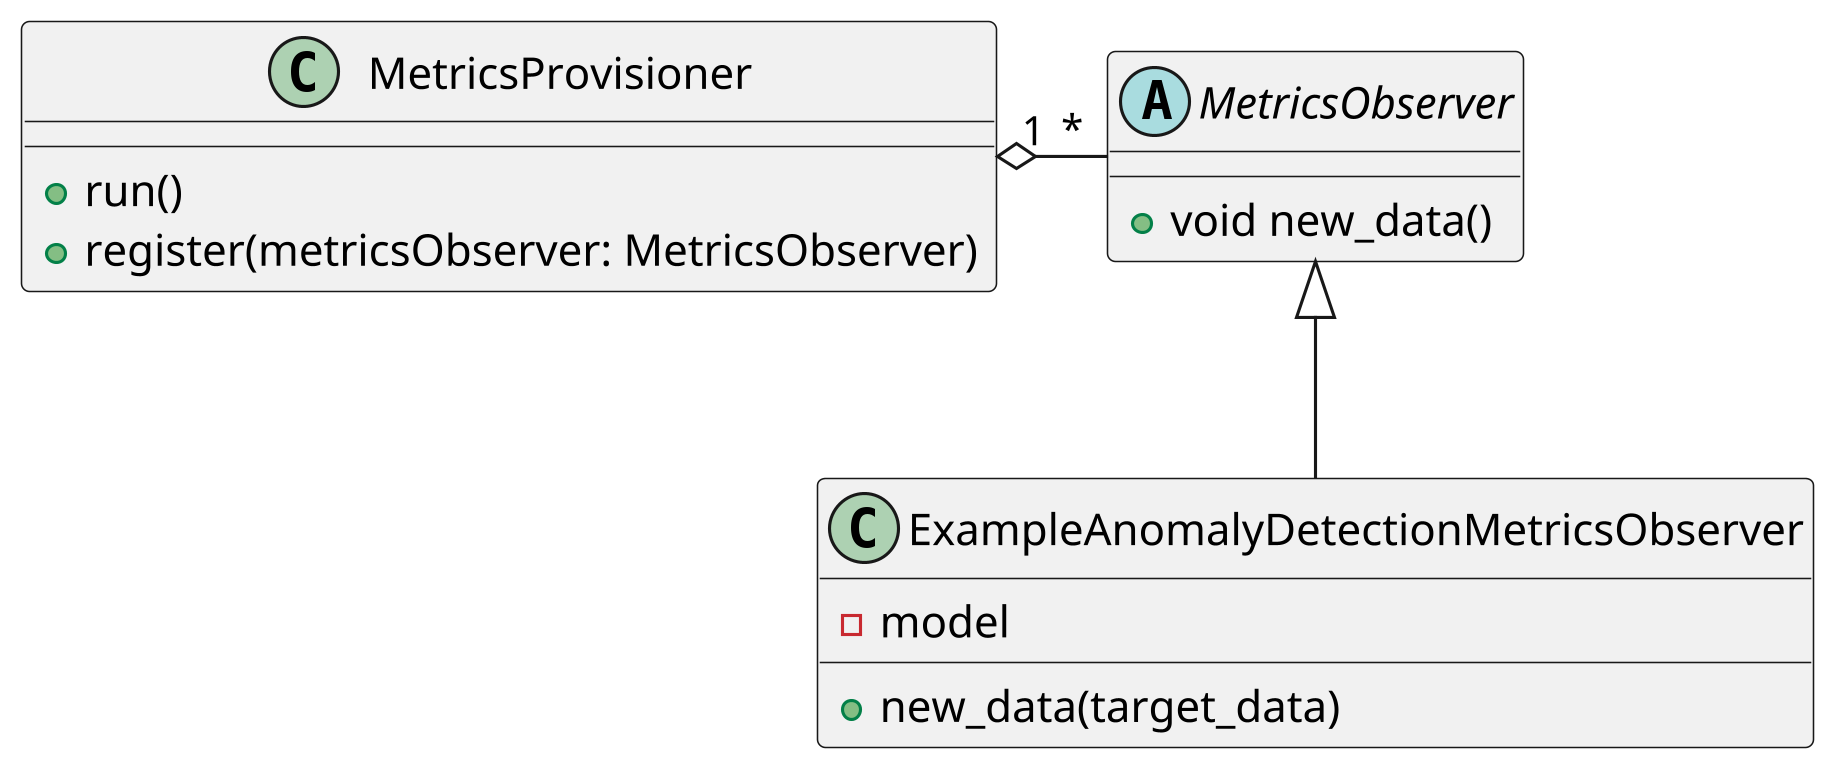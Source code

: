 @startuml
skinparam dpi 300



abstract class MetricsObserver {
    + void new_data()
}

class ExampleAnomalyDetectionMetricsObserver {
    - model
    + new_data(target_data)
}


class MetricsProvisioner {
    + run()
    + register(metricsObserver: MetricsObserver)
}

MetricsObserver <|-- ExampleAnomalyDetectionMetricsObserver
MetricsProvisioner "1" o-right- "*" MetricsObserver